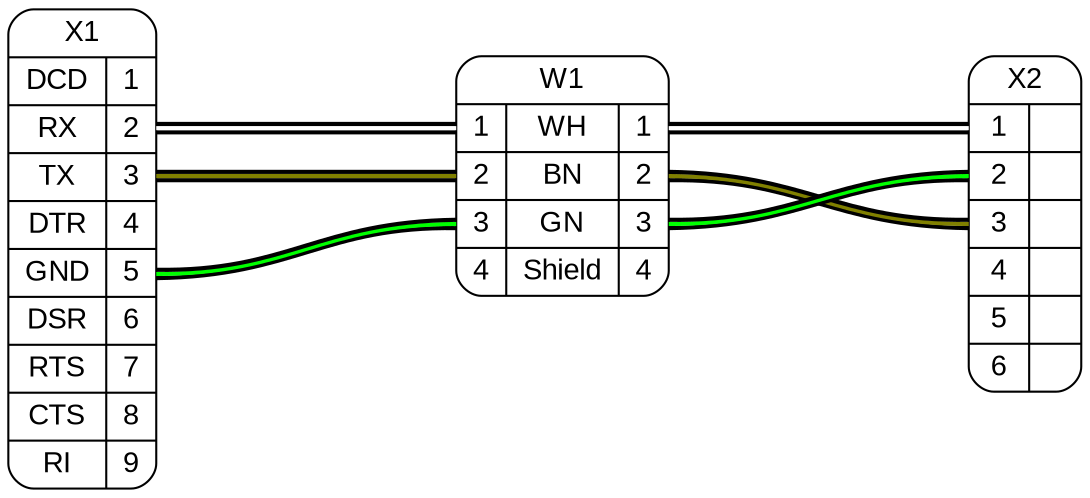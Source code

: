 digraph G {
    graph [rankdir = LR, ranksep=2, fontname = "arial"];
    edge [arrowhead=none, fontname = "arial"];
    node [shape=record, style=rounded, fontname = "arial"];


X1[label="X1 | {{DCD|RX|TX|DTR|GND|DSR|RTS|CTS|RI} | {<p1>1|<p2>2|<p3>3|<p4>4|<p5>5|<p6>6|<p7>7|<p8>8|<p9>9}}}"]
X2[label="X2 | {{<p1>1|<p2>2|<p3>3|<p4>4|<p5>5|<p6>6} | {|||||}}}"]
W1[label="W1 | {{<w1i>1|<w2i>2|<w3i>3|<w4i>4} | {WH|BN|GN|Shield} | {<w1o>1|<w2o>2|<w3o>3|<w4o>4}}}"]

{edge[style=bold]
{edge[color="#000000:#ffffff:#000000"] X1:p2 -> W1:w1i; W1:w1o -> X2:p1}
{edge[color="#000000:#808000:#000000"] X1:p3 -> W1:w2i; W1:w2o -> X2:p3}
{edge[color="#000000:#00ff00:#000000"] X1:p5 -> W1:w3i; W1:w3o -> X2:p2}
}


}

